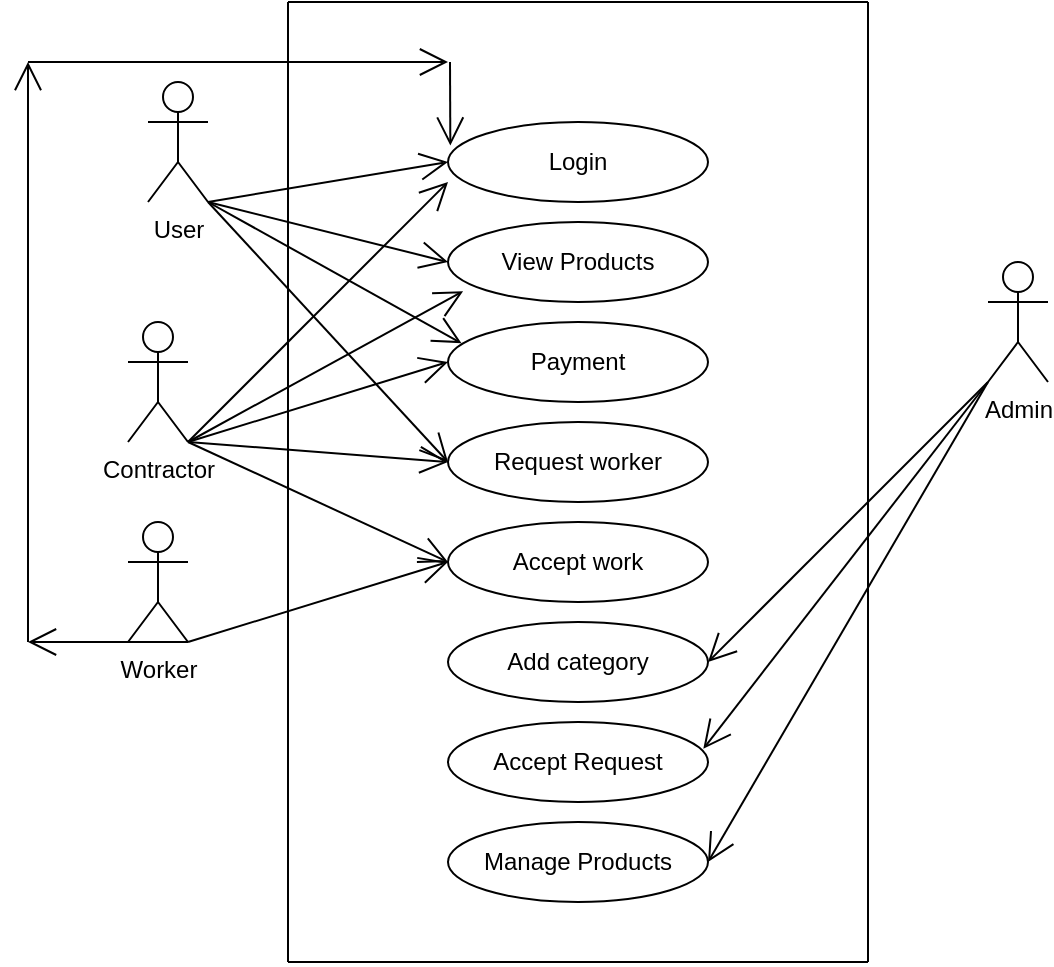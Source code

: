 <mxfile version="20.2.7" type="device"><diagram id="s1st6JId0h90QhL57s_6" name="Page-1"><mxGraphModel dx="1038" dy="513" grid="1" gridSize="10" guides="1" tooltips="1" connect="1" arrows="1" fold="1" page="1" pageScale="1" pageWidth="827" pageHeight="1169" math="0" shadow="0"><root><mxCell id="0"/><mxCell id="1" parent="0"/><mxCell id="9oIN8kEF0QfLwOIY968R-1" value="Login" style="ellipse;whiteSpace=wrap;html=1;" vertex="1" parent="1"><mxGeometry x="240" y="100" width="130" height="40" as="geometry"/></mxCell><mxCell id="9oIN8kEF0QfLwOIY968R-2" value="View Products" style="ellipse;whiteSpace=wrap;html=1;" vertex="1" parent="1"><mxGeometry x="240" y="150" width="130" height="40" as="geometry"/></mxCell><mxCell id="9oIN8kEF0QfLwOIY968R-3" value="Payment" style="ellipse;whiteSpace=wrap;html=1;" vertex="1" parent="1"><mxGeometry x="240" y="200" width="130" height="40" as="geometry"/></mxCell><mxCell id="9oIN8kEF0QfLwOIY968R-4" value="Request worker" style="ellipse;whiteSpace=wrap;html=1;" vertex="1" parent="1"><mxGeometry x="240" y="250" width="130" height="40" as="geometry"/></mxCell><mxCell id="9oIN8kEF0QfLwOIY968R-5" value="Admin" style="shape=umlActor;verticalLabelPosition=bottom;verticalAlign=top;html=1;" vertex="1" parent="1"><mxGeometry x="510" y="170" width="30" height="60" as="geometry"/></mxCell><mxCell id="9oIN8kEF0QfLwOIY968R-11" value="Contractor" style="shape=umlActor;verticalLabelPosition=bottom;verticalAlign=top;html=1;" vertex="1" parent="1"><mxGeometry x="80" y="200" width="30" height="60" as="geometry"/></mxCell><mxCell id="9oIN8kEF0QfLwOIY968R-12" value="Worker" style="shape=umlActor;verticalLabelPosition=bottom;verticalAlign=top;html=1;" vertex="1" parent="1"><mxGeometry x="80" y="300" width="30" height="60" as="geometry"/></mxCell><mxCell id="9oIN8kEF0QfLwOIY968R-13" value="Accept work" style="ellipse;whiteSpace=wrap;html=1;" vertex="1" parent="1"><mxGeometry x="240" y="300" width="130" height="40" as="geometry"/></mxCell><mxCell id="9oIN8kEF0QfLwOIY968R-14" value="Add category" style="ellipse;whiteSpace=wrap;html=1;" vertex="1" parent="1"><mxGeometry x="240" y="350" width="130" height="40" as="geometry"/></mxCell><mxCell id="9oIN8kEF0QfLwOIY968R-15" value="Accept Request" style="ellipse;whiteSpace=wrap;html=1;" vertex="1" parent="1"><mxGeometry x="240" y="400" width="130" height="40" as="geometry"/></mxCell><mxCell id="9oIN8kEF0QfLwOIY968R-16" value="Manage Products" style="ellipse;whiteSpace=wrap;html=1;" vertex="1" parent="1"><mxGeometry x="240" y="450" width="130" height="40" as="geometry"/></mxCell><mxCell id="9oIN8kEF0QfLwOIY968R-17" value="" style="endArrow=open;endFill=1;endSize=12;html=1;rounded=0;entryX=0.982;entryY=0.335;entryDx=0;entryDy=0;exitX=0;exitY=1;exitDx=0;exitDy=0;exitPerimeter=0;entryPerimeter=0;" edge="1" parent="1" source="9oIN8kEF0QfLwOIY968R-5" target="9oIN8kEF0QfLwOIY968R-15"><mxGeometry width="160" relative="1" as="geometry"><mxPoint x="100" y="130" as="sourcePoint"/><mxPoint x="260" y="130" as="targetPoint"/></mxGeometry></mxCell><mxCell id="9oIN8kEF0QfLwOIY968R-18" value="" style="endArrow=open;endFill=1;endSize=12;html=1;rounded=0;exitX=0;exitY=1;exitDx=0;exitDy=0;exitPerimeter=0;entryX=1;entryY=0.5;entryDx=0;entryDy=0;" edge="1" parent="1" source="9oIN8kEF0QfLwOIY968R-5" target="9oIN8kEF0QfLwOIY968R-14"><mxGeometry width="160" relative="1" as="geometry"><mxPoint x="90" y="110" as="sourcePoint"/><mxPoint x="230" y="150" as="targetPoint"/></mxGeometry></mxCell><mxCell id="9oIN8kEF0QfLwOIY968R-19" value="" style="endArrow=open;endFill=1;endSize=12;html=1;rounded=0;entryX=1;entryY=0.5;entryDx=0;entryDy=0;exitX=0;exitY=1;exitDx=0;exitDy=0;exitPerimeter=0;" edge="1" parent="1" source="9oIN8kEF0QfLwOIY968R-5" target="9oIN8kEF0QfLwOIY968R-16"><mxGeometry width="160" relative="1" as="geometry"><mxPoint x="520" y="250" as="sourcePoint"/><mxPoint x="240" y="210" as="targetPoint"/></mxGeometry></mxCell><mxCell id="9oIN8kEF0QfLwOIY968R-22" value="" style="endArrow=open;endFill=1;endSize=12;html=1;rounded=0;exitX=1;exitY=1;exitDx=0;exitDy=0;exitPerimeter=0;entryX=0;entryY=0.5;entryDx=0;entryDy=0;" edge="1" parent="1" source="9oIN8kEF0QfLwOIY968R-11"><mxGeometry width="160" relative="1" as="geometry"><mxPoint x="110" y="200" as="sourcePoint"/><mxPoint x="240" y="320" as="targetPoint"/></mxGeometry></mxCell><mxCell id="9oIN8kEF0QfLwOIY968R-23" value="" style="endArrow=open;endFill=1;endSize=12;html=1;rounded=0;exitX=1;exitY=1;exitDx=0;exitDy=0;exitPerimeter=0;entryX=0;entryY=0.5;entryDx=0;entryDy=0;" edge="1" parent="1" source="9oIN8kEF0QfLwOIY968R-11"><mxGeometry width="160" relative="1" as="geometry"><mxPoint x="110" y="210" as="sourcePoint"/><mxPoint x="240" y="270" as="targetPoint"/></mxGeometry></mxCell><mxCell id="9oIN8kEF0QfLwOIY968R-24" value="" style="endArrow=open;endFill=1;endSize=12;html=1;rounded=0;entryX=0;entryY=0.5;entryDx=0;entryDy=0;exitX=1;exitY=1;exitDx=0;exitDy=0;exitPerimeter=0;" edge="1" parent="1" source="9oIN8kEF0QfLwOIY968R-11" target="9oIN8kEF0QfLwOIY968R-3"><mxGeometry width="160" relative="1" as="geometry"><mxPoint x="120" y="260" as="sourcePoint"/><mxPoint x="250" y="280" as="targetPoint"/></mxGeometry></mxCell><mxCell id="9oIN8kEF0QfLwOIY968R-25" value="" style="endArrow=open;endFill=1;endSize=12;html=1;rounded=0;exitX=1;exitY=1;exitDx=0;exitDy=0;exitPerimeter=0;entryX=0.058;entryY=0.865;entryDx=0;entryDy=0;entryPerimeter=0;" edge="1" parent="1" source="9oIN8kEF0QfLwOIY968R-11" target="9oIN8kEF0QfLwOIY968R-2"><mxGeometry width="160" relative="1" as="geometry"><mxPoint x="120" y="260" as="sourcePoint"/><mxPoint x="240" y="180" as="targetPoint"/></mxGeometry></mxCell><mxCell id="9oIN8kEF0QfLwOIY968R-26" value="" style="endArrow=open;endFill=1;endSize=12;html=1;rounded=0;entryX=0;entryY=0.75;entryDx=0;entryDy=0;entryPerimeter=0;exitX=1;exitY=1;exitDx=0;exitDy=0;exitPerimeter=0;" edge="1" parent="1" source="9oIN8kEF0QfLwOIY968R-11" target="9oIN8kEF0QfLwOIY968R-1"><mxGeometry width="160" relative="1" as="geometry"><mxPoint x="120" y="250" as="sourcePoint"/><mxPoint x="240" y="150" as="targetPoint"/></mxGeometry></mxCell><mxCell id="9oIN8kEF0QfLwOIY968R-27" value="" style="endArrow=open;endFill=1;endSize=12;html=1;rounded=0;exitX=1;exitY=1;exitDx=0;exitDy=0;exitPerimeter=0;entryX=0;entryY=0.5;entryDx=0;entryDy=0;" edge="1" parent="1" source="9oIN8kEF0QfLwOIY968R-12" target="9oIN8kEF0QfLwOIY968R-13"><mxGeometry width="160" relative="1" as="geometry"><mxPoint x="110" y="310" as="sourcePoint"/><mxPoint x="240" y="370" as="targetPoint"/></mxGeometry></mxCell><mxCell id="9oIN8kEF0QfLwOIY968R-28" value="" style="endArrow=open;endFill=1;endSize=12;html=1;rounded=0;exitX=1;exitY=1;exitDx=0;exitDy=0;exitPerimeter=0;" edge="1" parent="1" source="9oIN8kEF0QfLwOIY968R-12"><mxGeometry width="160" relative="1" as="geometry"><mxPoint x="120" y="370" as="sourcePoint"/><mxPoint x="30" y="360" as="targetPoint"/></mxGeometry></mxCell><mxCell id="9oIN8kEF0QfLwOIY968R-29" value="" style="endArrow=open;endFill=1;endSize=12;html=1;rounded=0;" edge="1" parent="1"><mxGeometry width="160" relative="1" as="geometry"><mxPoint x="30" y="360" as="sourcePoint"/><mxPoint x="30" y="70" as="targetPoint"/></mxGeometry></mxCell><mxCell id="9oIN8kEF0QfLwOIY968R-30" value="" style="endArrow=open;endFill=1;endSize=12;html=1;rounded=0;" edge="1" parent="1"><mxGeometry width="160" relative="1" as="geometry"><mxPoint x="30" y="70" as="sourcePoint"/><mxPoint x="240" y="70" as="targetPoint"/></mxGeometry></mxCell><mxCell id="9oIN8kEF0QfLwOIY968R-31" value="" style="endArrow=open;endFill=1;endSize=12;html=1;rounded=0;entryX=0.009;entryY=0.295;entryDx=0;entryDy=0;entryPerimeter=0;" edge="1" parent="1" target="9oIN8kEF0QfLwOIY968R-1"><mxGeometry width="160" relative="1" as="geometry"><mxPoint x="241" y="70" as="sourcePoint"/><mxPoint x="250" y="50" as="targetPoint"/></mxGeometry></mxCell><mxCell id="9oIN8kEF0QfLwOIY968R-32" value="User" style="shape=umlActor;verticalLabelPosition=bottom;verticalAlign=top;html=1;" vertex="1" parent="1"><mxGeometry x="90" y="80" width="30" height="60" as="geometry"/></mxCell><mxCell id="9oIN8kEF0QfLwOIY968R-36" value="" style="endArrow=none;html=1;rounded=0;" edge="1" parent="1"><mxGeometry width="50" height="50" relative="1" as="geometry"><mxPoint x="450" y="520" as="sourcePoint"/><mxPoint x="450" y="40" as="targetPoint"/></mxGeometry></mxCell><mxCell id="9oIN8kEF0QfLwOIY968R-37" value="" style="endArrow=none;html=1;rounded=0;" edge="1" parent="1"><mxGeometry width="50" height="50" relative="1" as="geometry"><mxPoint x="160" y="520" as="sourcePoint"/><mxPoint x="160" y="40" as="targetPoint"/></mxGeometry></mxCell><mxCell id="9oIN8kEF0QfLwOIY968R-38" value="" style="endArrow=none;html=1;rounded=0;" edge="1" parent="1"><mxGeometry width="50" height="50" relative="1" as="geometry"><mxPoint x="160" y="40" as="sourcePoint"/><mxPoint x="450" y="40" as="targetPoint"/></mxGeometry></mxCell><mxCell id="9oIN8kEF0QfLwOIY968R-39" value="" style="endArrow=none;html=1;rounded=0;" edge="1" parent="1"><mxGeometry width="50" height="50" relative="1" as="geometry"><mxPoint x="450" y="520" as="sourcePoint"/><mxPoint x="160" y="520" as="targetPoint"/></mxGeometry></mxCell><mxCell id="9oIN8kEF0QfLwOIY968R-40" value="" style="endArrow=open;endFill=1;endSize=12;html=1;rounded=0;entryX=0;entryY=0.5;entryDx=0;entryDy=0;exitX=1;exitY=1;exitDx=0;exitDy=0;exitPerimeter=0;" edge="1" parent="1" source="9oIN8kEF0QfLwOIY968R-32" target="9oIN8kEF0QfLwOIY968R-1"><mxGeometry width="160" relative="1" as="geometry"><mxPoint x="120" y="240" as="sourcePoint"/><mxPoint x="250" y="110" as="targetPoint"/></mxGeometry></mxCell><mxCell id="9oIN8kEF0QfLwOIY968R-41" value="" style="endArrow=open;endFill=1;endSize=12;html=1;rounded=0;entryX=0;entryY=0.5;entryDx=0;entryDy=0;exitX=1;exitY=1;exitDx=0;exitDy=0;exitPerimeter=0;" edge="1" parent="1" source="9oIN8kEF0QfLwOIY968R-32" target="9oIN8kEF0QfLwOIY968R-2"><mxGeometry width="160" relative="1" as="geometry"><mxPoint x="130" y="170" as="sourcePoint"/><mxPoint x="250" y="130" as="targetPoint"/></mxGeometry></mxCell><mxCell id="9oIN8kEF0QfLwOIY968R-42" value="" style="endArrow=open;endFill=1;endSize=12;html=1;rounded=0;entryX=0.052;entryY=0.265;entryDx=0;entryDy=0;exitX=1;exitY=1;exitDx=0;exitDy=0;exitPerimeter=0;entryPerimeter=0;" edge="1" parent="1" source="9oIN8kEF0QfLwOIY968R-32" target="9oIN8kEF0QfLwOIY968R-3"><mxGeometry width="160" relative="1" as="geometry"><mxPoint x="130" y="150" as="sourcePoint"/><mxPoint x="250" y="180" as="targetPoint"/></mxGeometry></mxCell><mxCell id="9oIN8kEF0QfLwOIY968R-43" value="" style="endArrow=open;endFill=1;endSize=12;html=1;rounded=0;entryX=0;entryY=0.5;entryDx=0;entryDy=0;exitX=1;exitY=1;exitDx=0;exitDy=0;exitPerimeter=0;" edge="1" parent="1" source="9oIN8kEF0QfLwOIY968R-32" target="9oIN8kEF0QfLwOIY968R-4"><mxGeometry width="160" relative="1" as="geometry"><mxPoint x="120" y="140" as="sourcePoint"/><mxPoint x="256.76" y="220.6" as="targetPoint"/></mxGeometry></mxCell></root></mxGraphModel></diagram></mxfile>